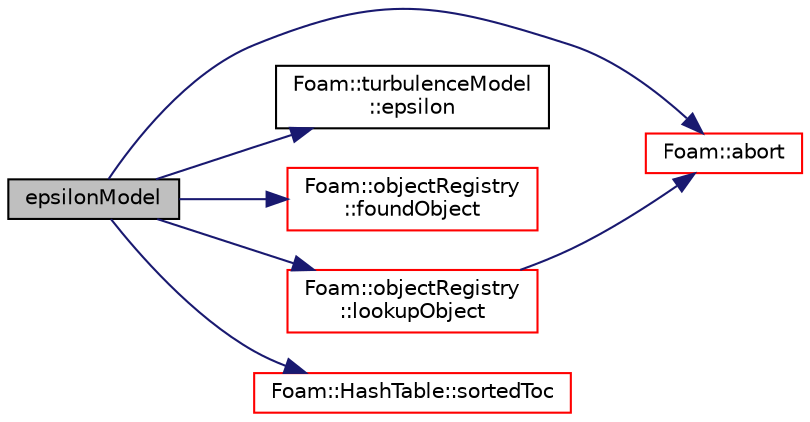 digraph "epsilonModel"
{
  bgcolor="transparent";
  edge [fontname="Helvetica",fontsize="10",labelfontname="Helvetica",labelfontsize="10"];
  node [fontname="Helvetica",fontsize="10",shape=record];
  rankdir="LR";
  Node1 [label="epsilonModel",height=0.2,width=0.4,color="black", fillcolor="grey75", style="filled", fontcolor="black"];
  Node1 -> Node2 [color="midnightblue",fontsize="10",style="solid",fontname="Helvetica"];
  Node2 [label="Foam::abort",height=0.2,width=0.4,color="red",URL="$a10675.html#a447107a607d03e417307c203fa5fb44b"];
  Node1 -> Node3 [color="midnightblue",fontsize="10",style="solid",fontname="Helvetica"];
  Node3 [label="Foam::turbulenceModel\l::epsilon",height=0.2,width=0.4,color="black",URL="$a02683.html#a5dde6dd365b52eccdd838f2218acab9e",tooltip="Return the turbulence kinetic energy dissipation rate. "];
  Node1 -> Node4 [color="midnightblue",fontsize="10",style="solid",fontname="Helvetica"];
  Node4 [label="Foam::objectRegistry\l::foundObject",height=0.2,width=0.4,color="red",URL="$a01678.html#af3bf58996b7f5a073485a5590fbebd84",tooltip="Is the named Type found? "];
  Node1 -> Node5 [color="midnightblue",fontsize="10",style="solid",fontname="Helvetica"];
  Node5 [label="Foam::objectRegistry\l::lookupObject",height=0.2,width=0.4,color="red",URL="$a01678.html#affcae20935bdf1726ec1f822228a2330",tooltip="Lookup and return the object of the given Type. "];
  Node5 -> Node2 [color="midnightblue",fontsize="10",style="solid",fontname="Helvetica"];
  Node1 -> Node6 [color="midnightblue",fontsize="10",style="solid",fontname="Helvetica"];
  Node6 [label="Foam::HashTable::sortedToc",height=0.2,width=0.4,color="red",URL="$a00976.html#a239049ebafee5b14167ee937667d4692",tooltip="Return the table of contents as a sorted list. "];
}
